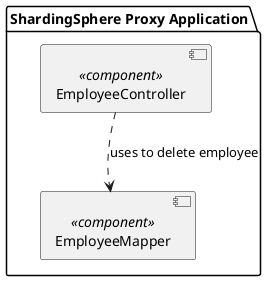 @startuml
package "ShardingSphere Proxy Application" {
  [EmployeeController] <<component>> as WebTier
  [EmployeeMapper] <<component>> as DataAccessTier
}
WebTier ..> DataAccessTier : uses to delete employee
@enduml
